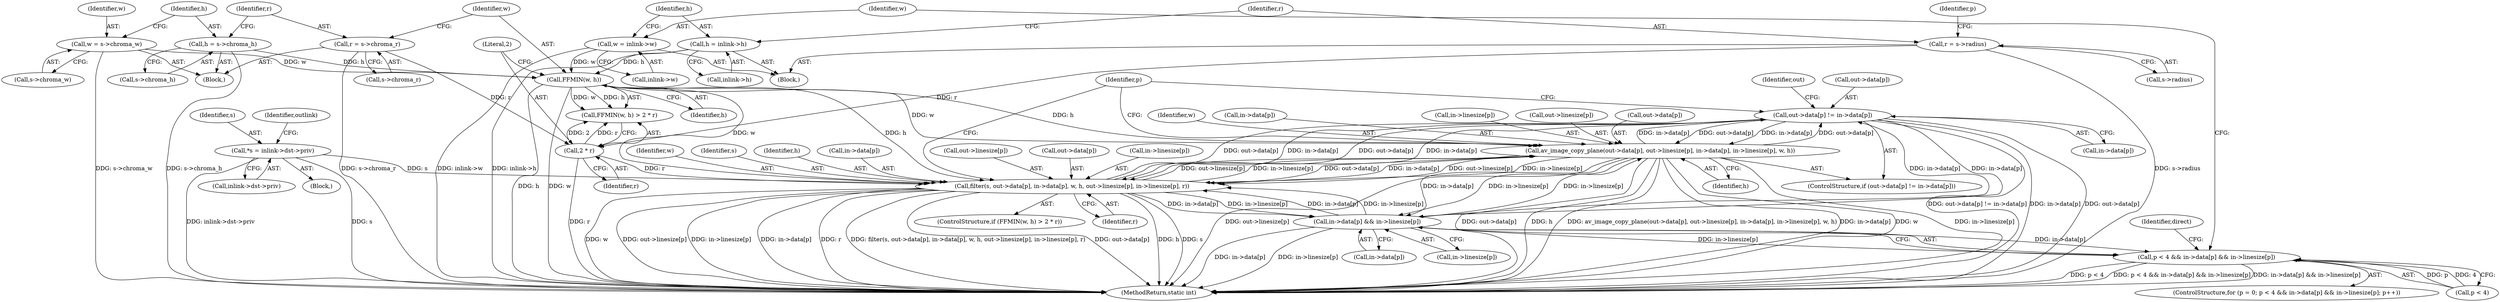 digraph "0_FFmpeg_e43a0a232dbf6d3c161823c2e07c52e76227a1bc_3@pointer" {
"1000256" [label="(Call,out->data[p] != in->data[p])"];
"1000267" [label="(Call,av_image_copy_plane(out->data[p], out->linesize[p], in->data[p], in->linesize[p], w, h))"];
"1000256" [label="(Call,out->data[p] != in->data[p])"];
"1000229" [label="(Call,filter(s, out->data[p], in->data[p], w, h, out->linesize[p], in->linesize[p], r))"];
"1000105" [label="(Call,*s = inlink->dst->priv)"];
"1000171" [label="(Call,in->data[p] && in->linesize[p])"];
"1000223" [label="(Call,FFMIN(w, h))"];
"1000186" [label="(Call,w = inlink->w)"];
"1000206" [label="(Call,w = s->chroma_w)"];
"1000211" [label="(Call,h = s->chroma_h)"];
"1000192" [label="(Call,h = inlink->h)"];
"1000226" [label="(Call,2 * r)"];
"1000216" [label="(Call,r = s->chroma_r)"];
"1000198" [label="(Call,r = s->radius)"];
"1000167" [label="(Call,p < 4 && in->data[p] && in->linesize[p])"];
"1000288" [label="(Identifier,w)"];
"1000300" [label="(MethodReturn,static int)"];
"1000213" [label="(Call,s->chroma_h)"];
"1000114" [label="(Identifier,outlink)"];
"1000106" [label="(Identifier,s)"];
"1000212" [label="(Identifier,h)"];
"1000289" [label="(Identifier,h)"];
"1000217" [label="(Identifier,r)"];
"1000200" [label="(Call,s->radius)"];
"1000243" [label="(Call,out->linesize[p])"];
"1000222" [label="(Call,FFMIN(w, h) > 2 * r)"];
"1000257" [label="(Call,out->data[p])"];
"1000292" [label="(Identifier,direct)"];
"1000188" [label="(Call,inlink->w)"];
"1000278" [label="(Call,in->data[p])"];
"1000221" [label="(ControlStructure,if (FFMIN(w, h) > 2 * r))"];
"1000186" [label="(Call,w = inlink->w)"];
"1000103" [label="(Block,)"];
"1000255" [label="(ControlStructure,if (out->data[p] != in->data[p]))"];
"1000206" [label="(Call,w = s->chroma_w)"];
"1000211" [label="(Call,h = s->chroma_h)"];
"1000231" [label="(Call,out->data[p])"];
"1000208" [label="(Call,s->chroma_w)"];
"1000248" [label="(Call,in->linesize[p])"];
"1000199" [label="(Identifier,r)"];
"1000183" [label="(Identifier,p)"];
"1000194" [label="(Call,inlink->h)"];
"1000205" [label="(Block,)"];
"1000172" [label="(Call,in->data[p])"];
"1000198" [label="(Call,r = s->radius)"];
"1000241" [label="(Identifier,w)"];
"1000224" [label="(Identifier,w)"];
"1000253" [label="(Identifier,r)"];
"1000267" [label="(Call,av_image_copy_plane(out->data[p], out->linesize[p], in->data[p], in->linesize[p], w, h))"];
"1000256" [label="(Call,out->data[p] != in->data[p])"];
"1000225" [label="(Identifier,h)"];
"1000163" [label="(ControlStructure,for (p = 0; p < 4 && in->data[p] && in->linesize[p]; p++))"];
"1000187" [label="(Identifier,w)"];
"1000105" [label="(Call,*s = inlink->dst->priv)"];
"1000167" [label="(Call,p < 4 && in->data[p] && in->linesize[p])"];
"1000283" [label="(Call,in->linesize[p])"];
"1000177" [label="(Call,in->linesize[p])"];
"1000192" [label="(Call,h = inlink->h)"];
"1000193" [label="(Identifier,h)"];
"1000168" [label="(Call,p < 4)"];
"1000171" [label="(Call,in->data[p] && in->linesize[p])"];
"1000204" [label="(Identifier,p)"];
"1000230" [label="(Identifier,s)"];
"1000273" [label="(Call,out->linesize[p])"];
"1000207" [label="(Identifier,w)"];
"1000107" [label="(Call,inlink->dst->priv)"];
"1000262" [label="(Call,in->data[p])"];
"1000242" [label="(Identifier,h)"];
"1000226" [label="(Call,2 * r)"];
"1000268" [label="(Call,out->data[p])"];
"1000228" [label="(Identifier,r)"];
"1000218" [label="(Call,s->chroma_r)"];
"1000236" [label="(Call,in->data[p])"];
"1000216" [label="(Call,r = s->chroma_r)"];
"1000223" [label="(Call,FFMIN(w, h))"];
"1000227" [label="(Literal,2)"];
"1000184" [label="(Block,)"];
"1000270" [label="(Identifier,out)"];
"1000229" [label="(Call,filter(s, out->data[p], in->data[p], w, h, out->linesize[p], in->linesize[p], r))"];
"1000256" -> "1000255"  [label="AST: "];
"1000256" -> "1000262"  [label="CFG: "];
"1000257" -> "1000256"  [label="AST: "];
"1000262" -> "1000256"  [label="AST: "];
"1000270" -> "1000256"  [label="CFG: "];
"1000183" -> "1000256"  [label="CFG: "];
"1000256" -> "1000300"  [label="DDG: out->data[p] != in->data[p]"];
"1000256" -> "1000300"  [label="DDG: in->data[p]"];
"1000256" -> "1000300"  [label="DDG: out->data[p]"];
"1000256" -> "1000171"  [label="DDG: in->data[p]"];
"1000256" -> "1000229"  [label="DDG: out->data[p]"];
"1000256" -> "1000229"  [label="DDG: in->data[p]"];
"1000267" -> "1000256"  [label="DDG: out->data[p]"];
"1000267" -> "1000256"  [label="DDG: in->data[p]"];
"1000229" -> "1000256"  [label="DDG: out->data[p]"];
"1000229" -> "1000256"  [label="DDG: in->data[p]"];
"1000171" -> "1000256"  [label="DDG: in->data[p]"];
"1000256" -> "1000267"  [label="DDG: out->data[p]"];
"1000256" -> "1000267"  [label="DDG: in->data[p]"];
"1000267" -> "1000255"  [label="AST: "];
"1000267" -> "1000289"  [label="CFG: "];
"1000268" -> "1000267"  [label="AST: "];
"1000273" -> "1000267"  [label="AST: "];
"1000278" -> "1000267"  [label="AST: "];
"1000283" -> "1000267"  [label="AST: "];
"1000288" -> "1000267"  [label="AST: "];
"1000289" -> "1000267"  [label="AST: "];
"1000183" -> "1000267"  [label="CFG: "];
"1000267" -> "1000300"  [label="DDG: out->linesize[p]"];
"1000267" -> "1000300"  [label="DDG: out->data[p]"];
"1000267" -> "1000300"  [label="DDG: h"];
"1000267" -> "1000300"  [label="DDG: av_image_copy_plane(out->data[p], out->linesize[p], in->data[p], in->linesize[p], w, h)"];
"1000267" -> "1000300"  [label="DDG: in->data[p]"];
"1000267" -> "1000300"  [label="DDG: w"];
"1000267" -> "1000300"  [label="DDG: in->linesize[p]"];
"1000267" -> "1000171"  [label="DDG: in->data[p]"];
"1000267" -> "1000171"  [label="DDG: in->linesize[p]"];
"1000267" -> "1000229"  [label="DDG: out->data[p]"];
"1000267" -> "1000229"  [label="DDG: in->data[p]"];
"1000267" -> "1000229"  [label="DDG: out->linesize[p]"];
"1000267" -> "1000229"  [label="DDG: in->linesize[p]"];
"1000229" -> "1000267"  [label="DDG: out->linesize[p]"];
"1000229" -> "1000267"  [label="DDG: in->linesize[p]"];
"1000171" -> "1000267"  [label="DDG: in->linesize[p]"];
"1000223" -> "1000267"  [label="DDG: w"];
"1000223" -> "1000267"  [label="DDG: h"];
"1000229" -> "1000221"  [label="AST: "];
"1000229" -> "1000253"  [label="CFG: "];
"1000230" -> "1000229"  [label="AST: "];
"1000231" -> "1000229"  [label="AST: "];
"1000236" -> "1000229"  [label="AST: "];
"1000241" -> "1000229"  [label="AST: "];
"1000242" -> "1000229"  [label="AST: "];
"1000243" -> "1000229"  [label="AST: "];
"1000248" -> "1000229"  [label="AST: "];
"1000253" -> "1000229"  [label="AST: "];
"1000183" -> "1000229"  [label="CFG: "];
"1000229" -> "1000300"  [label="DDG: in->linesize[p]"];
"1000229" -> "1000300"  [label="DDG: in->data[p]"];
"1000229" -> "1000300"  [label="DDG: r"];
"1000229" -> "1000300"  [label="DDG: filter(s, out->data[p], in->data[p], w, h, out->linesize[p], in->linesize[p], r)"];
"1000229" -> "1000300"  [label="DDG: out->data[p]"];
"1000229" -> "1000300"  [label="DDG: h"];
"1000229" -> "1000300"  [label="DDG: s"];
"1000229" -> "1000300"  [label="DDG: w"];
"1000229" -> "1000300"  [label="DDG: out->linesize[p]"];
"1000229" -> "1000171"  [label="DDG: in->data[p]"];
"1000229" -> "1000171"  [label="DDG: in->linesize[p]"];
"1000105" -> "1000229"  [label="DDG: s"];
"1000171" -> "1000229"  [label="DDG: in->data[p]"];
"1000171" -> "1000229"  [label="DDG: in->linesize[p]"];
"1000223" -> "1000229"  [label="DDG: w"];
"1000223" -> "1000229"  [label="DDG: h"];
"1000226" -> "1000229"  [label="DDG: r"];
"1000105" -> "1000103"  [label="AST: "];
"1000105" -> "1000107"  [label="CFG: "];
"1000106" -> "1000105"  [label="AST: "];
"1000107" -> "1000105"  [label="AST: "];
"1000114" -> "1000105"  [label="CFG: "];
"1000105" -> "1000300"  [label="DDG: inlink->dst->priv"];
"1000105" -> "1000300"  [label="DDG: s"];
"1000171" -> "1000167"  [label="AST: "];
"1000171" -> "1000172"  [label="CFG: "];
"1000171" -> "1000177"  [label="CFG: "];
"1000172" -> "1000171"  [label="AST: "];
"1000177" -> "1000171"  [label="AST: "];
"1000167" -> "1000171"  [label="CFG: "];
"1000171" -> "1000300"  [label="DDG: in->data[p]"];
"1000171" -> "1000300"  [label="DDG: in->linesize[p]"];
"1000171" -> "1000167"  [label="DDG: in->data[p]"];
"1000171" -> "1000167"  [label="DDG: in->linesize[p]"];
"1000223" -> "1000222"  [label="AST: "];
"1000223" -> "1000225"  [label="CFG: "];
"1000224" -> "1000223"  [label="AST: "];
"1000225" -> "1000223"  [label="AST: "];
"1000227" -> "1000223"  [label="CFG: "];
"1000223" -> "1000300"  [label="DDG: h"];
"1000223" -> "1000300"  [label="DDG: w"];
"1000223" -> "1000222"  [label="DDG: w"];
"1000223" -> "1000222"  [label="DDG: h"];
"1000186" -> "1000223"  [label="DDG: w"];
"1000206" -> "1000223"  [label="DDG: w"];
"1000211" -> "1000223"  [label="DDG: h"];
"1000192" -> "1000223"  [label="DDG: h"];
"1000186" -> "1000184"  [label="AST: "];
"1000186" -> "1000188"  [label="CFG: "];
"1000187" -> "1000186"  [label="AST: "];
"1000188" -> "1000186"  [label="AST: "];
"1000193" -> "1000186"  [label="CFG: "];
"1000186" -> "1000300"  [label="DDG: inlink->w"];
"1000206" -> "1000205"  [label="AST: "];
"1000206" -> "1000208"  [label="CFG: "];
"1000207" -> "1000206"  [label="AST: "];
"1000208" -> "1000206"  [label="AST: "];
"1000212" -> "1000206"  [label="CFG: "];
"1000206" -> "1000300"  [label="DDG: s->chroma_w"];
"1000211" -> "1000205"  [label="AST: "];
"1000211" -> "1000213"  [label="CFG: "];
"1000212" -> "1000211"  [label="AST: "];
"1000213" -> "1000211"  [label="AST: "];
"1000217" -> "1000211"  [label="CFG: "];
"1000211" -> "1000300"  [label="DDG: s->chroma_h"];
"1000192" -> "1000184"  [label="AST: "];
"1000192" -> "1000194"  [label="CFG: "];
"1000193" -> "1000192"  [label="AST: "];
"1000194" -> "1000192"  [label="AST: "];
"1000199" -> "1000192"  [label="CFG: "];
"1000192" -> "1000300"  [label="DDG: inlink->h"];
"1000226" -> "1000222"  [label="AST: "];
"1000226" -> "1000228"  [label="CFG: "];
"1000227" -> "1000226"  [label="AST: "];
"1000228" -> "1000226"  [label="AST: "];
"1000222" -> "1000226"  [label="CFG: "];
"1000226" -> "1000300"  [label="DDG: r"];
"1000226" -> "1000222"  [label="DDG: 2"];
"1000226" -> "1000222"  [label="DDG: r"];
"1000216" -> "1000226"  [label="DDG: r"];
"1000198" -> "1000226"  [label="DDG: r"];
"1000216" -> "1000205"  [label="AST: "];
"1000216" -> "1000218"  [label="CFG: "];
"1000217" -> "1000216"  [label="AST: "];
"1000218" -> "1000216"  [label="AST: "];
"1000224" -> "1000216"  [label="CFG: "];
"1000216" -> "1000300"  [label="DDG: s->chroma_r"];
"1000198" -> "1000184"  [label="AST: "];
"1000198" -> "1000200"  [label="CFG: "];
"1000199" -> "1000198"  [label="AST: "];
"1000200" -> "1000198"  [label="AST: "];
"1000204" -> "1000198"  [label="CFG: "];
"1000198" -> "1000300"  [label="DDG: s->radius"];
"1000167" -> "1000163"  [label="AST: "];
"1000167" -> "1000168"  [label="CFG: "];
"1000168" -> "1000167"  [label="AST: "];
"1000187" -> "1000167"  [label="CFG: "];
"1000292" -> "1000167"  [label="CFG: "];
"1000167" -> "1000300"  [label="DDG: p < 4"];
"1000167" -> "1000300"  [label="DDG: p < 4 && in->data[p] && in->linesize[p]"];
"1000167" -> "1000300"  [label="DDG: in->data[p] && in->linesize[p]"];
"1000168" -> "1000167"  [label="DDG: p"];
"1000168" -> "1000167"  [label="DDG: 4"];
}
